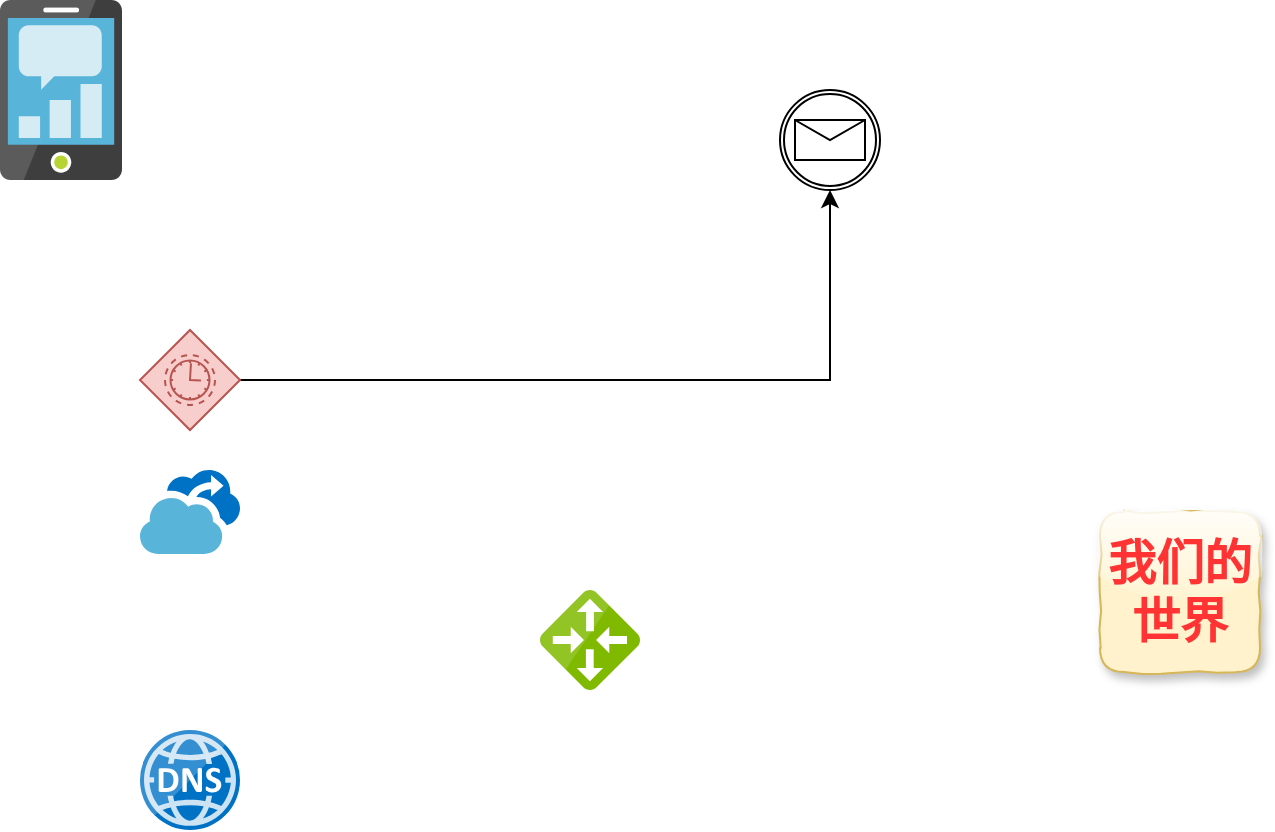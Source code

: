 <mxfile version="12.2.8" type="github" pages="1"><diagram id="YnK3i_U2Mr8sEIv5mggc" name="Page-1"><mxGraphModel dx="932" dy="600" grid="1" gridSize="10" guides="1" tooltips="1" connect="1" arrows="1" fold="1" page="1" pageScale="1" pageWidth="826" pageHeight="1169" math="0" shadow="0"><root><mxCell id="0"/><mxCell id="1" parent="0"/><mxCell id="U8_NZiNpIGo1ozEpOvGC-3" style="edgeStyle=orthogonalEdgeStyle;rounded=0;orthogonalLoop=1;jettySize=auto;html=1;exitX=1;exitY=0.5;exitDx=0;exitDy=0;entryX=0.5;entryY=1;entryDx=0;entryDy=0;" parent="1" source="U8_NZiNpIGo1ozEpOvGC-1" target="U8_NZiNpIGo1ozEpOvGC-2" edge="1"><mxGeometry relative="1" as="geometry"/></mxCell><mxCell id="U8_NZiNpIGo1ozEpOvGC-1" value="" style="shape=mxgraph.bpmn.shape;html=1;verticalLabelPosition=bottom;labelBackgroundColor=#ffffff;verticalAlign=top;align=center;perimeter=rhombusPerimeter;background=gateway;outlineConnect=0;outline=eventNonint;symbol=timer;fillColor=#f8cecc;strokeColor=#b85450;" parent="1" vertex="1"><mxGeometry x="180" y="250" width="50" height="50" as="geometry"/></mxCell><mxCell id="U8_NZiNpIGo1ozEpOvGC-2" value="" style="shape=mxgraph.bpmn.shape;html=1;verticalLabelPosition=bottom;labelBackgroundColor=#ffffff;verticalAlign=top;align=center;perimeter=ellipsePerimeter;outlineConnect=0;outline=catching;symbol=message;" parent="1" vertex="1"><mxGeometry x="500" y="130" width="50" height="50" as="geometry"/></mxCell><mxCell id="ONFWQH_tyC7sEH_fuJgm-1" value="" style="aspect=fixed;html=1;points=[];align=center;image;fontSize=12;image=img/lib/mscae/Backup.svg;" vertex="1" parent="1"><mxGeometry x="180" y="320" width="50" height="42" as="geometry"/></mxCell><mxCell id="ONFWQH_tyC7sEH_fuJgm-2" value="" style="aspect=fixed;html=1;points=[];align=center;image;fontSize=12;image=img/lib/mscae/Mobile_Engagement.svg;" vertex="1" parent="1"><mxGeometry x="110" y="85" width="61" height="90" as="geometry"/></mxCell><mxCell id="ONFWQH_tyC7sEH_fuJgm-3" value="" style="aspect=fixed;html=1;points=[];align=center;image;fontSize=12;image=img/lib/mscae/Local_Network_Gateways.svg;" vertex="1" parent="1"><mxGeometry x="380" y="380" width="50" height="50" as="geometry"/></mxCell><mxCell id="ONFWQH_tyC7sEH_fuJgm-4" value="" style="aspect=fixed;html=1;points=[];align=center;image;fontSize=12;image=img/lib/mscae/DNS.svg;" vertex="1" parent="1"><mxGeometry x="180" y="450" width="50" height="50" as="geometry"/></mxCell><mxCell id="ONFWQH_tyC7sEH_fuJgm-5" value="&lt;h1&gt;&lt;font color=&quot;#ff3333&quot;&gt;我们的世界&lt;/font&gt;&lt;/h1&gt;" style="whiteSpace=wrap;html=1;aspect=fixed;comic=1;glass=1;fillColor=#fff2cc;strokeColor=#d6b656;rounded=1;shadow=1;" vertex="1" parent="1"><mxGeometry x="660" y="341" width="80" height="80" as="geometry"/></mxCell></root></mxGraphModel></diagram></mxfile>